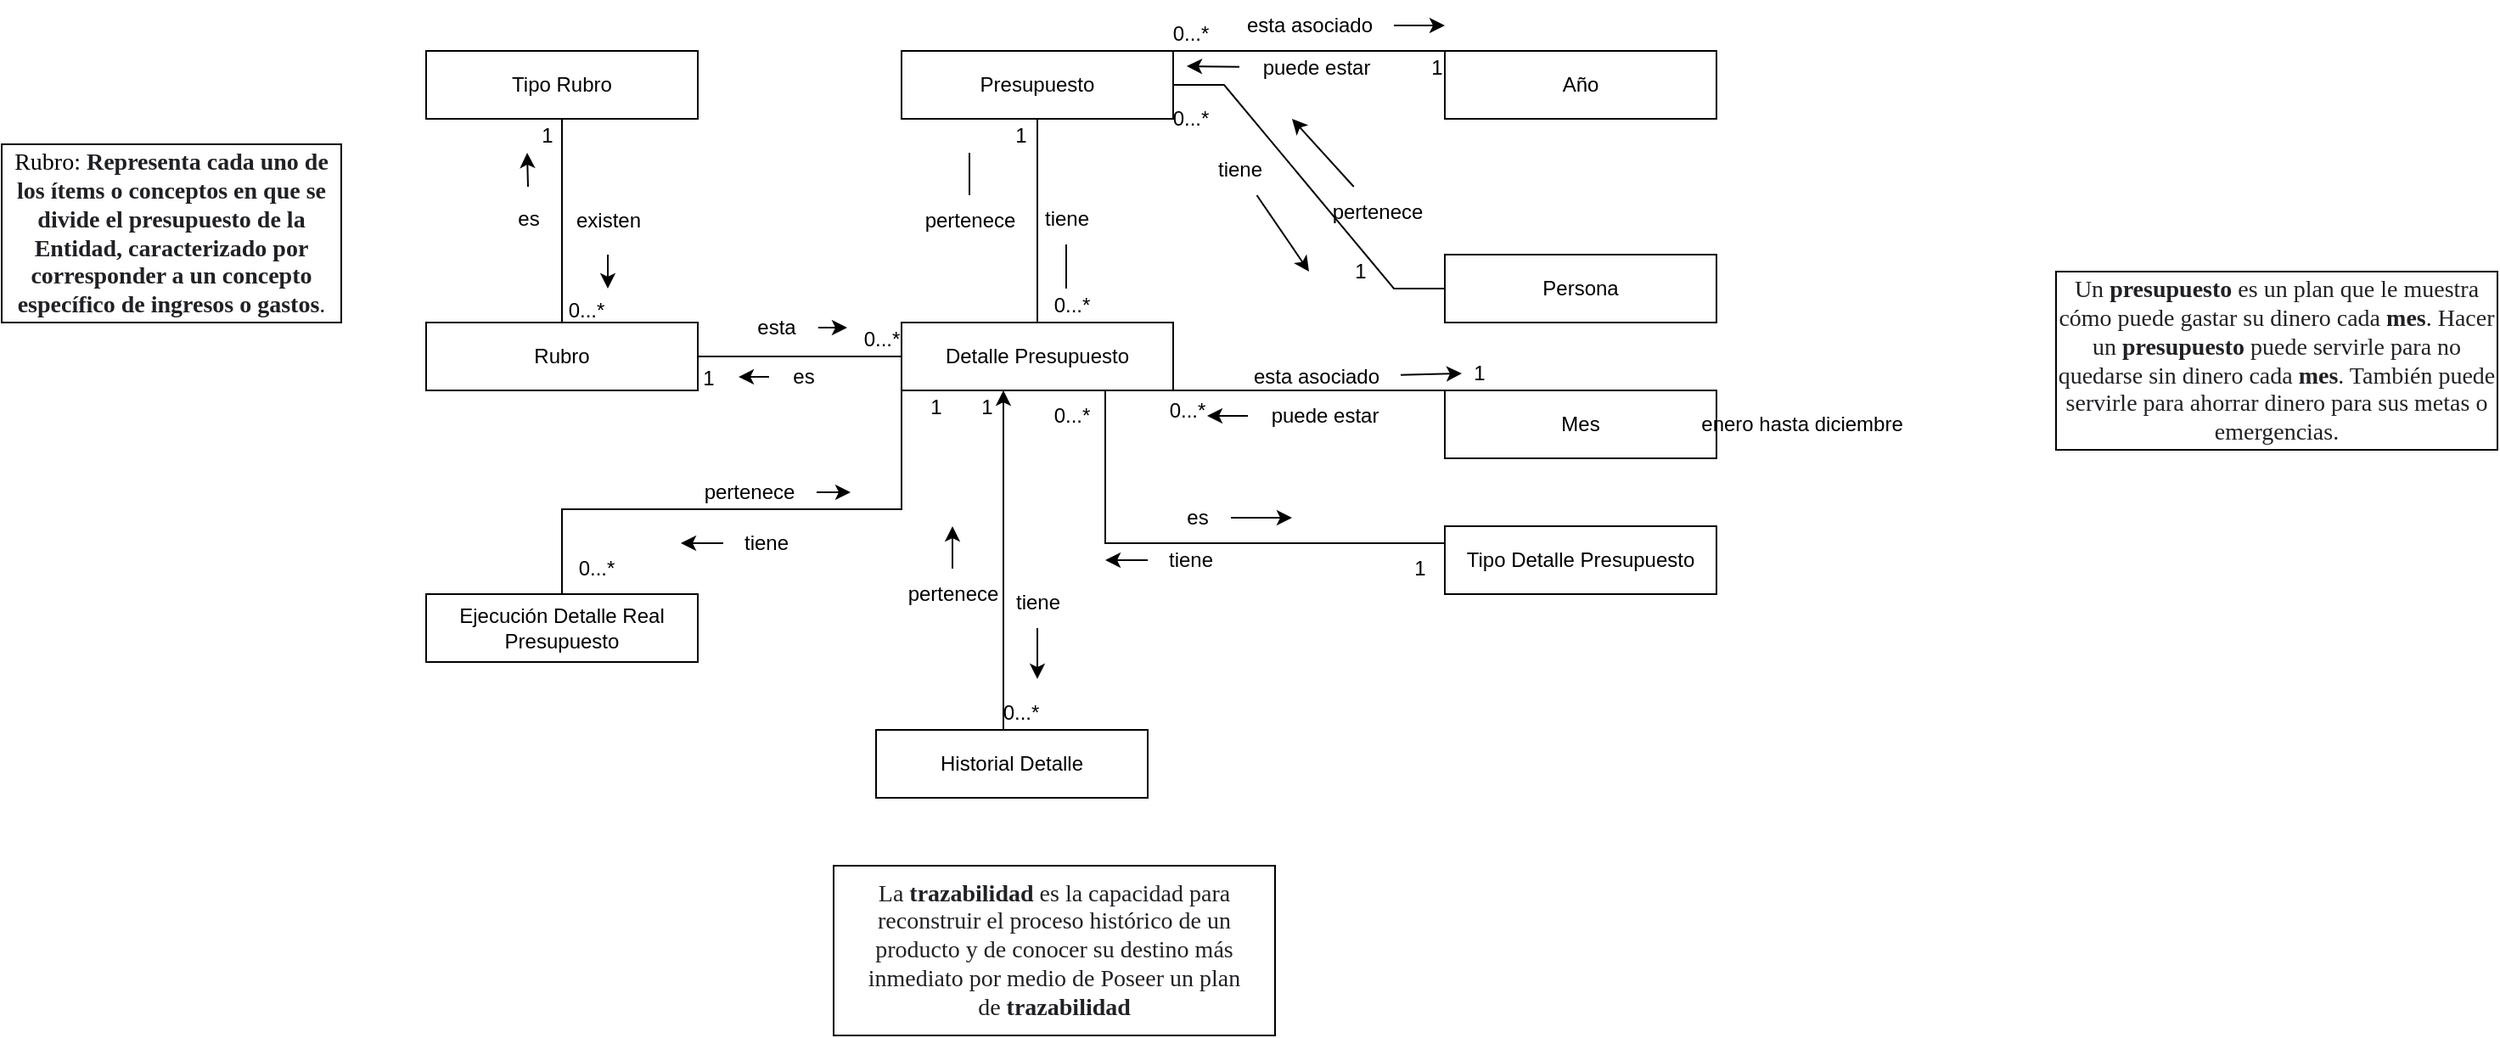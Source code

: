 <mxfile version="20.2.3" type="github">
  <diagram id="KhcxHXRTvUJOaFPV1zeg" name="Anemico">
    <mxGraphModel dx="2249" dy="786" grid="1" gridSize="10" guides="1" tooltips="1" connect="1" arrows="1" fold="1" page="1" pageScale="1" pageWidth="827" pageHeight="1169" math="0" shadow="0">
      <root>
        <mxCell id="0" />
        <mxCell id="1" parent="0" />
        <mxCell id="D1vBDJk1YtNsOjC5OgPf-1" value="Tipo Rubro" style="rounded=0;whiteSpace=wrap;html=1;" parent="1" vertex="1">
          <mxGeometry x="80" y="40" width="160" height="40" as="geometry" />
        </mxCell>
        <mxCell id="D1vBDJk1YtNsOjC5OgPf-2" style="edgeStyle=orthogonalEdgeStyle;rounded=0;orthogonalLoop=1;jettySize=auto;html=1;entryX=0.5;entryY=1;entryDx=0;entryDy=0;endArrow=none;endFill=0;" parent="1" source="D1vBDJk1YtNsOjC5OgPf-4" target="D1vBDJk1YtNsOjC5OgPf-1" edge="1">
          <mxGeometry relative="1" as="geometry" />
        </mxCell>
        <mxCell id="D1vBDJk1YtNsOjC5OgPf-3" style="edgeStyle=orthogonalEdgeStyle;rounded=0;orthogonalLoop=1;jettySize=auto;html=1;endArrow=none;endFill=0;" parent="1" source="D1vBDJk1YtNsOjC5OgPf-4" target="D1vBDJk1YtNsOjC5OgPf-8" edge="1">
          <mxGeometry relative="1" as="geometry" />
        </mxCell>
        <mxCell id="D1vBDJk1YtNsOjC5OgPf-4" value="Rubro" style="rounded=0;whiteSpace=wrap;html=1;" parent="1" vertex="1">
          <mxGeometry x="80" y="200" width="160" height="40" as="geometry" />
        </mxCell>
        <mxCell id="D1vBDJk1YtNsOjC5OgPf-5" style="edgeStyle=orthogonalEdgeStyle;rounded=0;orthogonalLoop=1;jettySize=auto;html=1;endArrow=none;endFill=0;" parent="1" source="D1vBDJk1YtNsOjC5OgPf-8" target="D1vBDJk1YtNsOjC5OgPf-13" edge="1">
          <mxGeometry relative="1" as="geometry">
            <Array as="points">
              <mxPoint x="360" y="310" />
              <mxPoint x="160" y="310" />
            </Array>
          </mxGeometry>
        </mxCell>
        <mxCell id="D1vBDJk1YtNsOjC5OgPf-6" style="edgeStyle=orthogonalEdgeStyle;rounded=0;orthogonalLoop=1;jettySize=auto;html=1;endArrow=none;endFill=0;" parent="1" source="D1vBDJk1YtNsOjC5OgPf-8" target="D1vBDJk1YtNsOjC5OgPf-21" edge="1">
          <mxGeometry relative="1" as="geometry">
            <Array as="points">
              <mxPoint x="610" y="240" />
              <mxPoint x="610" y="240" />
            </Array>
          </mxGeometry>
        </mxCell>
        <mxCell id="D1vBDJk1YtNsOjC5OgPf-7" style="edgeStyle=orthogonalEdgeStyle;rounded=0;orthogonalLoop=1;jettySize=auto;html=1;endArrow=none;endFill=0;" parent="1" source="D1vBDJk1YtNsOjC5OgPf-8" target="D1vBDJk1YtNsOjC5OgPf-20" edge="1">
          <mxGeometry relative="1" as="geometry">
            <Array as="points">
              <mxPoint x="480" y="330" />
            </Array>
          </mxGeometry>
        </mxCell>
        <mxCell id="D1vBDJk1YtNsOjC5OgPf-8" value="Detalle Presupuesto" style="rounded=0;whiteSpace=wrap;html=1;" parent="1" vertex="1">
          <mxGeometry x="360" y="200" width="160" height="40" as="geometry" />
        </mxCell>
        <mxCell id="D1vBDJk1YtNsOjC5OgPf-9" style="edgeStyle=orthogonalEdgeStyle;rounded=0;orthogonalLoop=1;jettySize=auto;html=1;entryX=0.5;entryY=0;entryDx=0;entryDy=0;endArrow=none;endFill=0;" parent="1" source="D1vBDJk1YtNsOjC5OgPf-12" target="D1vBDJk1YtNsOjC5OgPf-8" edge="1">
          <mxGeometry relative="1" as="geometry" />
        </mxCell>
        <mxCell id="D1vBDJk1YtNsOjC5OgPf-10" style="edgeStyle=orthogonalEdgeStyle;rounded=0;orthogonalLoop=1;jettySize=auto;html=1;endArrow=none;endFill=0;curved=1;" parent="1" source="D1vBDJk1YtNsOjC5OgPf-12" target="D1vBDJk1YtNsOjC5OgPf-23" edge="1">
          <mxGeometry relative="1" as="geometry">
            <Array as="points">
              <mxPoint x="590" y="40" />
              <mxPoint x="590" y="40" />
            </Array>
          </mxGeometry>
        </mxCell>
        <mxCell id="D1vBDJk1YtNsOjC5OgPf-11" style="edgeStyle=entityRelationEdgeStyle;rounded=0;orthogonalLoop=1;jettySize=auto;html=1;endArrow=none;endFill=0;" parent="1" source="D1vBDJk1YtNsOjC5OgPf-12" target="D1vBDJk1YtNsOjC5OgPf-22" edge="1">
          <mxGeometry relative="1" as="geometry" />
        </mxCell>
        <mxCell id="D1vBDJk1YtNsOjC5OgPf-12" value="Presupuesto" style="rounded=0;whiteSpace=wrap;html=1;" parent="1" vertex="1">
          <mxGeometry x="360" y="40" width="160" height="40" as="geometry" />
        </mxCell>
        <mxCell id="D1vBDJk1YtNsOjC5OgPf-13" value="Ejecución Detalle Real Presupuesto" style="rounded=0;whiteSpace=wrap;html=1;" parent="1" vertex="1">
          <mxGeometry x="80" y="360" width="160" height="40" as="geometry" />
        </mxCell>
        <mxCell id="D1vBDJk1YtNsOjC5OgPf-14" value="es" style="text;html=1;align=center;verticalAlign=middle;resizable=0;points=[];autosize=1;strokeColor=none;fillColor=none;" parent="1" vertex="1">
          <mxGeometry x="120" y="124" width="40" height="30" as="geometry" />
        </mxCell>
        <mxCell id="D1vBDJk1YtNsOjC5OgPf-15" value="" style="endArrow=classic;html=1;rounded=0;" parent="1" edge="1">
          <mxGeometry width="50" height="50" relative="1" as="geometry">
            <mxPoint x="140" y="120" as="sourcePoint" />
            <mxPoint x="139.5" y="100" as="targetPoint" />
          </mxGeometry>
        </mxCell>
        <mxCell id="D1vBDJk1YtNsOjC5OgPf-16" value="existen&lt;br&gt;" style="text;html=1;align=center;verticalAlign=middle;resizable=0;points=[];autosize=1;strokeColor=none;fillColor=none;" parent="1" vertex="1">
          <mxGeometry x="157" y="125" width="60" height="30" as="geometry" />
        </mxCell>
        <mxCell id="D1vBDJk1YtNsOjC5OgPf-17" value="" style="endArrow=classic;html=1;rounded=0;" parent="1" edge="1">
          <mxGeometry width="50" height="50" relative="1" as="geometry">
            <mxPoint x="187" y="160" as="sourcePoint" />
            <mxPoint x="187" y="180" as="targetPoint" />
          </mxGeometry>
        </mxCell>
        <mxCell id="D1vBDJk1YtNsOjC5OgPf-18" value="0...*" style="text;html=1;align=center;verticalAlign=middle;resizable=0;points=[];autosize=1;strokeColor=none;fillColor=none;" parent="1" vertex="1">
          <mxGeometry x="154" y="178" width="40" height="30" as="geometry" />
        </mxCell>
        <mxCell id="D1vBDJk1YtNsOjC5OgPf-19" value="1" style="text;html=1;align=center;verticalAlign=middle;resizable=0;points=[];autosize=1;strokeColor=none;fillColor=none;" parent="1" vertex="1">
          <mxGeometry x="136" y="75" width="30" height="30" as="geometry" />
        </mxCell>
        <mxCell id="D1vBDJk1YtNsOjC5OgPf-20" value="Tipo Detalle Presupuesto" style="rounded=0;whiteSpace=wrap;html=1;" parent="1" vertex="1">
          <mxGeometry x="680" y="320" width="160" height="40" as="geometry" />
        </mxCell>
        <mxCell id="D1vBDJk1YtNsOjC5OgPf-21" value="Mes" style="rounded=0;whiteSpace=wrap;html=1;" parent="1" vertex="1">
          <mxGeometry x="680" y="240" width="160" height="40" as="geometry" />
        </mxCell>
        <mxCell id="D1vBDJk1YtNsOjC5OgPf-22" value="Persona" style="rounded=0;whiteSpace=wrap;html=1;" parent="1" vertex="1">
          <mxGeometry x="680" y="160" width="160" height="40" as="geometry" />
        </mxCell>
        <mxCell id="D1vBDJk1YtNsOjC5OgPf-23" value="Año" style="rounded=0;whiteSpace=wrap;html=1;" parent="1" vertex="1">
          <mxGeometry x="680" y="40" width="160" height="40" as="geometry" />
        </mxCell>
        <mxCell id="D1vBDJk1YtNsOjC5OgPf-24" value="1" style="text;html=1;align=center;verticalAlign=middle;resizable=0;points=[];autosize=1;strokeColor=none;fillColor=none;" parent="1" vertex="1">
          <mxGeometry x="231" y="218" width="30" height="30" as="geometry" />
        </mxCell>
        <mxCell id="D1vBDJk1YtNsOjC5OgPf-25" style="edgeStyle=orthogonalEdgeStyle;curved=1;rounded=0;orthogonalLoop=1;jettySize=auto;html=1;entryX=1.1;entryY=0.467;entryDx=0;entryDy=0;entryPerimeter=0;endArrow=classic;endFill=1;elbow=vertical;" parent="1" source="D1vBDJk1YtNsOjC5OgPf-26" target="D1vBDJk1YtNsOjC5OgPf-24" edge="1">
          <mxGeometry relative="1" as="geometry" />
        </mxCell>
        <mxCell id="D1vBDJk1YtNsOjC5OgPf-26" value="es" style="text;html=1;align=center;verticalAlign=middle;resizable=0;points=[];autosize=1;strokeColor=none;fillColor=none;" parent="1" vertex="1">
          <mxGeometry x="282" y="217" width="40" height="30" as="geometry" />
        </mxCell>
        <mxCell id="D1vBDJk1YtNsOjC5OgPf-27" style="edgeStyle=orthogonalEdgeStyle;curved=1;rounded=0;orthogonalLoop=1;jettySize=auto;html=1;endArrow=classic;endFill=1;elbow=vertical;" parent="1" source="D1vBDJk1YtNsOjC5OgPf-28" target="D1vBDJk1YtNsOjC5OgPf-29" edge="1">
          <mxGeometry relative="1" as="geometry">
            <Array as="points">
              <mxPoint x="350" y="210" />
              <mxPoint x="350" y="210" />
            </Array>
          </mxGeometry>
        </mxCell>
        <mxCell id="D1vBDJk1YtNsOjC5OgPf-28" value="esta" style="text;html=1;align=center;verticalAlign=middle;resizable=0;points=[];autosize=1;strokeColor=none;fillColor=none;" parent="1" vertex="1">
          <mxGeometry x="261" y="188" width="50" height="30" as="geometry" />
        </mxCell>
        <mxCell id="D1vBDJk1YtNsOjC5OgPf-29" value="0...*" style="text;html=1;align=center;verticalAlign=middle;resizable=0;points=[];autosize=1;strokeColor=none;fillColor=none;" parent="1" vertex="1">
          <mxGeometry x="328" y="195" width="40" height="30" as="geometry" />
        </mxCell>
        <mxCell id="D1vBDJk1YtNsOjC5OgPf-30" value="1" style="text;html=1;align=center;verticalAlign=middle;resizable=0;points=[];autosize=1;strokeColor=none;fillColor=none;" parent="1" vertex="1">
          <mxGeometry x="415" y="75" width="30" height="30" as="geometry" />
        </mxCell>
        <mxCell id="D1vBDJk1YtNsOjC5OgPf-31" style="edgeStyle=orthogonalEdgeStyle;curved=1;rounded=0;orthogonalLoop=1;jettySize=auto;html=1;endArrow=none;endFill=0;elbow=vertical;" parent="1" source="D1vBDJk1YtNsOjC5OgPf-32" edge="1">
          <mxGeometry relative="1" as="geometry">
            <mxPoint x="400.0" y="100" as="targetPoint" />
          </mxGeometry>
        </mxCell>
        <mxCell id="D1vBDJk1YtNsOjC5OgPf-32" value="pertenece" style="text;html=1;align=center;verticalAlign=middle;resizable=0;points=[];autosize=1;strokeColor=none;fillColor=none;" parent="1" vertex="1">
          <mxGeometry x="360" y="125" width="80" height="30" as="geometry" />
        </mxCell>
        <mxCell id="D1vBDJk1YtNsOjC5OgPf-33" style="edgeStyle=orthogonalEdgeStyle;curved=1;rounded=0;orthogonalLoop=1;jettySize=auto;html=1;endArrow=none;endFill=0;elbow=vertical;" parent="1" source="D1vBDJk1YtNsOjC5OgPf-34" edge="1">
          <mxGeometry relative="1" as="geometry">
            <mxPoint x="457" y="180" as="targetPoint" />
          </mxGeometry>
        </mxCell>
        <mxCell id="D1vBDJk1YtNsOjC5OgPf-34" value="tiene" style="text;html=1;align=center;verticalAlign=middle;resizable=0;points=[];autosize=1;strokeColor=none;fillColor=none;" parent="1" vertex="1">
          <mxGeometry x="432" y="124" width="50" height="30" as="geometry" />
        </mxCell>
        <mxCell id="D1vBDJk1YtNsOjC5OgPf-35" value="0...*" style="text;html=1;align=center;verticalAlign=middle;resizable=0;points=[];autosize=1;strokeColor=none;fillColor=none;" parent="1" vertex="1">
          <mxGeometry x="440" y="175" width="40" height="30" as="geometry" />
        </mxCell>
        <mxCell id="D1vBDJk1YtNsOjC5OgPf-36" style="edgeStyle=none;rounded=0;orthogonalLoop=1;jettySize=auto;html=1;endArrow=classic;endFill=1;elbow=vertical;" parent="1" source="D1vBDJk1YtNsOjC5OgPf-37" edge="1">
          <mxGeometry relative="1" as="geometry">
            <mxPoint x="590" y="80" as="targetPoint" />
          </mxGeometry>
        </mxCell>
        <mxCell id="D1vBDJk1YtNsOjC5OgPf-37" value="pertenece" style="text;html=1;align=center;verticalAlign=middle;resizable=0;points=[];autosize=1;strokeColor=none;fillColor=none;" parent="1" vertex="1">
          <mxGeometry x="600" y="120" width="80" height="30" as="geometry" />
        </mxCell>
        <mxCell id="D1vBDJk1YtNsOjC5OgPf-38" style="rounded=0;orthogonalLoop=1;jettySize=auto;html=1;endArrow=classic;endFill=1;elbow=vertical;" parent="1" source="D1vBDJk1YtNsOjC5OgPf-39" edge="1">
          <mxGeometry relative="1" as="geometry">
            <mxPoint x="600.0" y="170" as="targetPoint" />
          </mxGeometry>
        </mxCell>
        <mxCell id="D1vBDJk1YtNsOjC5OgPf-39" value="tiene" style="text;html=1;align=center;verticalAlign=middle;resizable=0;points=[];autosize=1;strokeColor=none;fillColor=none;" parent="1" vertex="1">
          <mxGeometry x="534" y="95" width="50" height="30" as="geometry" />
        </mxCell>
        <mxCell id="D1vBDJk1YtNsOjC5OgPf-40" value="0...*" style="text;html=1;align=center;verticalAlign=middle;resizable=0;points=[];autosize=1;strokeColor=none;fillColor=none;" parent="1" vertex="1">
          <mxGeometry x="510" y="65" width="40" height="30" as="geometry" />
        </mxCell>
        <mxCell id="D1vBDJk1YtNsOjC5OgPf-41" value="1" style="text;html=1;align=center;verticalAlign=middle;resizable=0;points=[];autosize=1;strokeColor=none;fillColor=none;" parent="1" vertex="1">
          <mxGeometry x="615" y="155" width="30" height="30" as="geometry" />
        </mxCell>
        <mxCell id="D1vBDJk1YtNsOjC5OgPf-42" value="0...*" style="text;html=1;align=center;verticalAlign=middle;resizable=0;points=[];autosize=1;strokeColor=none;fillColor=none;" parent="1" vertex="1">
          <mxGeometry x="510" y="15" width="40" height="30" as="geometry" />
        </mxCell>
        <mxCell id="D1vBDJk1YtNsOjC5OgPf-43" value="1" style="text;html=1;align=center;verticalAlign=middle;resizable=0;points=[];autosize=1;strokeColor=none;fillColor=none;" parent="1" vertex="1">
          <mxGeometry x="660" y="35" width="30" height="30" as="geometry" />
        </mxCell>
        <mxCell id="D1vBDJk1YtNsOjC5OgPf-44" style="edgeStyle=none;rounded=0;orthogonalLoop=1;jettySize=auto;html=1;entryX=0.45;entryY=1.133;entryDx=0;entryDy=0;entryPerimeter=0;endArrow=classic;endFill=1;elbow=vertical;" parent="1" source="D1vBDJk1YtNsOjC5OgPf-45" target="D1vBDJk1YtNsOjC5OgPf-42" edge="1">
          <mxGeometry relative="1" as="geometry" />
        </mxCell>
        <mxCell id="D1vBDJk1YtNsOjC5OgPf-45" value="puede estar" style="text;html=1;align=center;verticalAlign=middle;resizable=0;points=[];autosize=1;strokeColor=none;fillColor=none;" parent="1" vertex="1">
          <mxGeometry x="559" y="35" width="90" height="30" as="geometry" />
        </mxCell>
        <mxCell id="D1vBDJk1YtNsOjC5OgPf-46" style="edgeStyle=none;rounded=0;orthogonalLoop=1;jettySize=auto;html=1;endArrow=classic;endFill=1;elbow=vertical;" parent="1" source="D1vBDJk1YtNsOjC5OgPf-47" edge="1">
          <mxGeometry relative="1" as="geometry">
            <mxPoint x="680.0" y="25" as="targetPoint" />
          </mxGeometry>
        </mxCell>
        <mxCell id="D1vBDJk1YtNsOjC5OgPf-47" value="esta asociado" style="text;html=1;align=center;verticalAlign=middle;resizable=0;points=[];autosize=1;strokeColor=none;fillColor=none;" parent="1" vertex="1">
          <mxGeometry x="550" y="10" width="100" height="30" as="geometry" />
        </mxCell>
        <mxCell id="D1vBDJk1YtNsOjC5OgPf-48" style="edgeStyle=none;rounded=0;orthogonalLoop=1;jettySize=auto;html=1;endArrow=classic;endFill=1;elbow=vertical;" parent="1" source="D1vBDJk1YtNsOjC5OgPf-49" edge="1">
          <mxGeometry relative="1" as="geometry">
            <mxPoint x="690.0" y="230" as="targetPoint" />
          </mxGeometry>
        </mxCell>
        <mxCell id="D1vBDJk1YtNsOjC5OgPf-49" value="esta asociado" style="text;html=1;align=center;verticalAlign=middle;resizable=0;points=[];autosize=1;strokeColor=none;fillColor=none;" parent="1" vertex="1">
          <mxGeometry x="554" y="217" width="100" height="30" as="geometry" />
        </mxCell>
        <mxCell id="D1vBDJk1YtNsOjC5OgPf-50" style="edgeStyle=none;rounded=0;orthogonalLoop=1;jettySize=auto;html=1;endArrow=classic;endFill=1;elbow=vertical;" parent="1" source="D1vBDJk1YtNsOjC5OgPf-51" edge="1">
          <mxGeometry relative="1" as="geometry">
            <mxPoint x="540.0" y="255" as="targetPoint" />
          </mxGeometry>
        </mxCell>
        <mxCell id="D1vBDJk1YtNsOjC5OgPf-51" value="puede estar" style="text;html=1;align=center;verticalAlign=middle;resizable=0;points=[];autosize=1;strokeColor=none;fillColor=none;" parent="1" vertex="1">
          <mxGeometry x="564" y="240" width="90" height="30" as="geometry" />
        </mxCell>
        <mxCell id="D1vBDJk1YtNsOjC5OgPf-52" value="1" style="text;html=1;align=center;verticalAlign=middle;resizable=0;points=[];autosize=1;strokeColor=none;fillColor=none;" parent="1" vertex="1">
          <mxGeometry x="685" y="215" width="30" height="30" as="geometry" />
        </mxCell>
        <mxCell id="D1vBDJk1YtNsOjC5OgPf-53" value="0...*" style="text;html=1;align=center;verticalAlign=middle;resizable=0;points=[];autosize=1;strokeColor=none;fillColor=none;" parent="1" vertex="1">
          <mxGeometry x="508" y="237" width="40" height="30" as="geometry" />
        </mxCell>
        <mxCell id="D1vBDJk1YtNsOjC5OgPf-54" value="1" style="text;html=1;align=center;verticalAlign=middle;resizable=0;points=[];autosize=1;strokeColor=none;fillColor=none;" parent="1" vertex="1">
          <mxGeometry x="650" y="330" width="30" height="30" as="geometry" />
        </mxCell>
        <mxCell id="D1vBDJk1YtNsOjC5OgPf-55" value="0...*" style="text;html=1;align=center;verticalAlign=middle;resizable=0;points=[];autosize=1;strokeColor=none;fillColor=none;" parent="1" vertex="1">
          <mxGeometry x="440" y="240" width="40" height="30" as="geometry" />
        </mxCell>
        <mxCell id="D1vBDJk1YtNsOjC5OgPf-56" value="1" style="text;html=1;align=center;verticalAlign=middle;resizable=0;points=[];autosize=1;strokeColor=none;fillColor=none;" parent="1" vertex="1">
          <mxGeometry x="365" y="235" width="30" height="30" as="geometry" />
        </mxCell>
        <mxCell id="D1vBDJk1YtNsOjC5OgPf-57" style="edgeStyle=orthogonalEdgeStyle;rounded=0;orthogonalLoop=1;jettySize=auto;html=1;" parent="1" source="D1vBDJk1YtNsOjC5OgPf-58" edge="1">
          <mxGeometry relative="1" as="geometry">
            <mxPoint x="590" y="315" as="targetPoint" />
          </mxGeometry>
        </mxCell>
        <mxCell id="D1vBDJk1YtNsOjC5OgPf-58" value="es" style="text;html=1;align=center;verticalAlign=middle;resizable=0;points=[];autosize=1;strokeColor=none;fillColor=none;" parent="1" vertex="1">
          <mxGeometry x="514" y="300" width="40" height="30" as="geometry" />
        </mxCell>
        <mxCell id="D1vBDJk1YtNsOjC5OgPf-59" style="edgeStyle=orthogonalEdgeStyle;rounded=0;orthogonalLoop=1;jettySize=auto;html=1;" parent="1" source="D1vBDJk1YtNsOjC5OgPf-60" edge="1">
          <mxGeometry relative="1" as="geometry">
            <mxPoint x="480.0" y="340" as="targetPoint" />
          </mxGeometry>
        </mxCell>
        <mxCell id="D1vBDJk1YtNsOjC5OgPf-60" value="tiene" style="text;html=1;align=center;verticalAlign=middle;resizable=0;points=[];autosize=1;strokeColor=none;fillColor=none;" parent="1" vertex="1">
          <mxGeometry x="505" y="325" width="50" height="30" as="geometry" />
        </mxCell>
        <mxCell id="D1vBDJk1YtNsOjC5OgPf-61" style="edgeStyle=orthogonalEdgeStyle;rounded=0;orthogonalLoop=1;jettySize=auto;html=1;" parent="1" source="D1vBDJk1YtNsOjC5OgPf-62" edge="1">
          <mxGeometry relative="1" as="geometry">
            <mxPoint x="330.0" y="300" as="targetPoint" />
          </mxGeometry>
        </mxCell>
        <mxCell id="D1vBDJk1YtNsOjC5OgPf-62" value="pertenece" style="text;html=1;align=center;verticalAlign=middle;resizable=0;points=[];autosize=1;strokeColor=none;fillColor=none;" parent="1" vertex="1">
          <mxGeometry x="230" y="285" width="80" height="30" as="geometry" />
        </mxCell>
        <mxCell id="D1vBDJk1YtNsOjC5OgPf-63" style="edgeStyle=orthogonalEdgeStyle;rounded=0;orthogonalLoop=1;jettySize=auto;html=1;" parent="1" source="D1vBDJk1YtNsOjC5OgPf-64" edge="1">
          <mxGeometry relative="1" as="geometry">
            <mxPoint x="230" y="330" as="targetPoint" />
          </mxGeometry>
        </mxCell>
        <mxCell id="D1vBDJk1YtNsOjC5OgPf-64" value="tiene" style="text;html=1;align=center;verticalAlign=middle;resizable=0;points=[];autosize=1;strokeColor=none;fillColor=none;" parent="1" vertex="1">
          <mxGeometry x="255" y="315" width="50" height="30" as="geometry" />
        </mxCell>
        <mxCell id="D1vBDJk1YtNsOjC5OgPf-65" value="0...*" style="text;html=1;align=center;verticalAlign=middle;resizable=0;points=[];autosize=1;strokeColor=none;fillColor=none;" parent="1" vertex="1">
          <mxGeometry x="160" y="330" width="40" height="30" as="geometry" />
        </mxCell>
        <mxCell id="D1vBDJk1YtNsOjC5OgPf-66" style="edgeStyle=orthogonalEdgeStyle;rounded=0;orthogonalLoop=1;jettySize=auto;html=1;" parent="1" source="D1vBDJk1YtNsOjC5OgPf-67" target="D1vBDJk1YtNsOjC5OgPf-8" edge="1">
          <mxGeometry relative="1" as="geometry">
            <Array as="points">
              <mxPoint x="420" y="310" />
              <mxPoint x="420" y="310" />
            </Array>
          </mxGeometry>
        </mxCell>
        <mxCell id="D1vBDJk1YtNsOjC5OgPf-67" value="Historial Detalle" style="rounded=0;whiteSpace=wrap;html=1;" parent="1" vertex="1">
          <mxGeometry x="345" y="440" width="160" height="40" as="geometry" />
        </mxCell>
        <mxCell id="D1vBDJk1YtNsOjC5OgPf-68" value="enero hasta diciembre" style="text;html=1;align=center;verticalAlign=middle;resizable=0;points=[];autosize=1;strokeColor=none;fillColor=none;" parent="1" vertex="1">
          <mxGeometry x="820" y="245" width="140" height="30" as="geometry" />
        </mxCell>
        <mxCell id="D1vBDJk1YtNsOjC5OgPf-69" value="&lt;font face=&quot;Times New Roman&quot; style=&quot;font-size: 14px;&quot;&gt;Rubro:&amp;nbsp;&lt;b style=&quot;color: rgb(32, 33, 36); text-align: left; background-color: rgb(255, 255, 255);&quot;&gt;Representa cada uno de los ítems o conceptos en que se divide el presupuesto de la Entidad, caracterizado por corresponder a un concepto específico de ingresos o gastos&lt;/b&gt;&lt;span style=&quot;color: rgb(32, 33, 36); text-align: left; background-color: rgb(255, 255, 255);&quot;&gt;.&lt;/span&gt;&lt;/font&gt;" style="rounded=0;whiteSpace=wrap;html=1;" parent="1" vertex="1">
          <mxGeometry x="-170" y="95" width="200" height="105" as="geometry" />
        </mxCell>
        <mxCell id="D1vBDJk1YtNsOjC5OgPf-70" value="&lt;font style=&quot;font-size: 14px;&quot;&gt;&lt;span style=&quot;color: rgb(32, 33, 36); text-align: start; background-color: rgb(255, 255, 255);&quot;&gt;La&amp;nbsp;&lt;/span&gt;&lt;b style=&quot;color: rgb(32, 33, 36); text-align: start; background-color: rgb(255, 255, 255);&quot;&gt;trazabilidad&lt;/b&gt;&lt;span style=&quot;color: rgb(32, 33, 36); text-align: start; background-color: rgb(255, 255, 255);&quot;&gt;&amp;nbsp;es la capacidad para reconstruir el proceso histórico de un producto y de conocer su destino más inmediato por medio de Poseer un plan de&amp;nbsp;&lt;/span&gt;&lt;b style=&quot;color: rgb(32, 33, 36); text-align: start; background-color: rgb(255, 255, 255);&quot;&gt;trazabilidad&lt;/b&gt;&lt;/font&gt;" style="rounded=0;whiteSpace=wrap;html=1;fontFamily=Times New Roman;fontSize=14;" parent="1" vertex="1">
          <mxGeometry x="320" y="520" width="260" height="100" as="geometry" />
        </mxCell>
        <mxCell id="D1vBDJk1YtNsOjC5OgPf-71" value="&lt;font style=&quot;font-size: 14px;&quot;&gt;&lt;span style=&quot;color: rgb(32, 33, 36); text-align: start; background-color: rgb(255, 255, 255);&quot;&gt;Un&amp;nbsp;&lt;/span&gt;&lt;b style=&quot;color: rgb(32, 33, 36); text-align: start; background-color: rgb(255, 255, 255);&quot;&gt;presupuesto&lt;/b&gt;&lt;span style=&quot;color: rgb(32, 33, 36); text-align: start; background-color: rgb(255, 255, 255);&quot;&gt;&amp;nbsp;es un plan que le muestra cómo puede gastar su dinero cada&amp;nbsp;&lt;/span&gt;&lt;b style=&quot;color: rgb(32, 33, 36); text-align: start; background-color: rgb(255, 255, 255);&quot;&gt;mes&lt;/b&gt;&lt;span style=&quot;color: rgb(32, 33, 36); text-align: start; background-color: rgb(255, 255, 255);&quot;&gt;. Hacer un&amp;nbsp;&lt;/span&gt;&lt;b style=&quot;color: rgb(32, 33, 36); text-align: start; background-color: rgb(255, 255, 255);&quot;&gt;presupuesto&lt;/b&gt;&lt;span style=&quot;color: rgb(32, 33, 36); text-align: start; background-color: rgb(255, 255, 255);&quot;&gt;&amp;nbsp;puede servirle para no quedarse sin dinero cada&amp;nbsp;&lt;/span&gt;&lt;b style=&quot;color: rgb(32, 33, 36); text-align: start; background-color: rgb(255, 255, 255);&quot;&gt;mes&lt;/b&gt;&lt;span style=&quot;color: rgb(32, 33, 36); text-align: start; background-color: rgb(255, 255, 255);&quot;&gt;. También puede servirle para ahorrar dinero para sus metas o emergencias.&lt;/span&gt;&lt;/font&gt;" style="rounded=0;whiteSpace=wrap;html=1;fontFamily=Times New Roman;fontSize=14;" parent="1" vertex="1">
          <mxGeometry x="1040" y="170" width="260" height="105" as="geometry" />
        </mxCell>
        <mxCell id="YCPT51A_AC0TnCzbiqEu-1" value="1" style="text;html=1;align=center;verticalAlign=middle;resizable=0;points=[];autosize=1;strokeColor=none;fillColor=none;" vertex="1" parent="1">
          <mxGeometry x="395" y="235" width="30" height="30" as="geometry" />
        </mxCell>
        <mxCell id="YCPT51A_AC0TnCzbiqEu-2" value="0...*" style="text;html=1;align=center;verticalAlign=middle;resizable=0;points=[];autosize=1;strokeColor=none;fillColor=none;" vertex="1" parent="1">
          <mxGeometry x="410" y="415" width="40" height="30" as="geometry" />
        </mxCell>
        <mxCell id="YCPT51A_AC0TnCzbiqEu-5" style="edgeStyle=orthogonalEdgeStyle;rounded=0;orthogonalLoop=1;jettySize=auto;html=1;" edge="1" parent="1" source="YCPT51A_AC0TnCzbiqEu-3">
          <mxGeometry relative="1" as="geometry">
            <mxPoint x="390" y="320" as="targetPoint" />
          </mxGeometry>
        </mxCell>
        <mxCell id="YCPT51A_AC0TnCzbiqEu-3" value="pertenece" style="text;html=1;align=center;verticalAlign=middle;resizable=0;points=[];autosize=1;strokeColor=none;fillColor=none;" vertex="1" parent="1">
          <mxGeometry x="350" y="345" width="80" height="30" as="geometry" />
        </mxCell>
        <mxCell id="YCPT51A_AC0TnCzbiqEu-6" style="edgeStyle=orthogonalEdgeStyle;rounded=0;orthogonalLoop=1;jettySize=auto;html=1;" edge="1" parent="1" source="YCPT51A_AC0TnCzbiqEu-4">
          <mxGeometry relative="1" as="geometry">
            <mxPoint x="440" y="410" as="targetPoint" />
          </mxGeometry>
        </mxCell>
        <mxCell id="YCPT51A_AC0TnCzbiqEu-4" value="tiene" style="text;html=1;align=center;verticalAlign=middle;resizable=0;points=[];autosize=1;strokeColor=none;fillColor=none;" vertex="1" parent="1">
          <mxGeometry x="415" y="350" width="50" height="30" as="geometry" />
        </mxCell>
      </root>
    </mxGraphModel>
  </diagram>
</mxfile>
